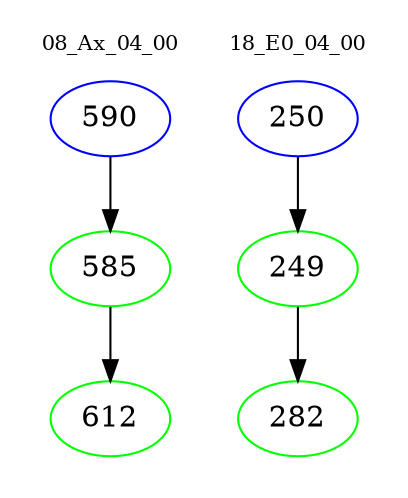 digraph{
subgraph cluster_0 {
color = white
label = "08_Ax_04_00";
fontsize=10;
T0_590 [label="590", color="blue"]
T0_590 -> T0_585 [color="black"]
T0_585 [label="585", color="green"]
T0_585 -> T0_612 [color="black"]
T0_612 [label="612", color="green"]
}
subgraph cluster_1 {
color = white
label = "18_E0_04_00";
fontsize=10;
T1_250 [label="250", color="blue"]
T1_250 -> T1_249 [color="black"]
T1_249 [label="249", color="green"]
T1_249 -> T1_282 [color="black"]
T1_282 [label="282", color="green"]
}
}
